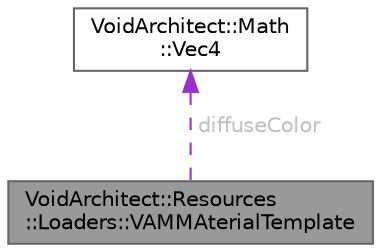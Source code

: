 digraph "VoidArchitect::Resources::Loaders::VAMMAterialTemplate"
{
 // LATEX_PDF_SIZE
  bgcolor="transparent";
  edge [fontname=Helvetica,fontsize=10,labelfontname=Helvetica,labelfontsize=10];
  node [fontname=Helvetica,fontsize=10,shape=box,height=0.2,width=0.4];
  Node1 [id="Node000001",label="VoidArchitect::Resources\l::Loaders::VAMMAterialTemplate",height=0.2,width=0.4,color="gray40", fillcolor="grey60", style="filled", fontcolor="black",tooltip=" "];
  Node2 -> Node1 [id="edge2_Node000001_Node000002",dir="back",color="darkorchid3",style="dashed",tooltip=" ",label=<<TABLE CELLBORDER="0" BORDER="0"><TR><TD VALIGN="top" ALIGN="LEFT" CELLPADDING="1" CELLSPACING="0">diffuseColor</TD></TR>
</TABLE>> ,fontcolor="grey" ];
  Node2 [id="Node000002",label="VoidArchitect::Math\l::Vec4",height=0.2,width=0.4,color="gray40", fillcolor="white", style="filled",URL="$class_void_architect_1_1_math_1_1_vec4.html",tooltip=" "];
}
